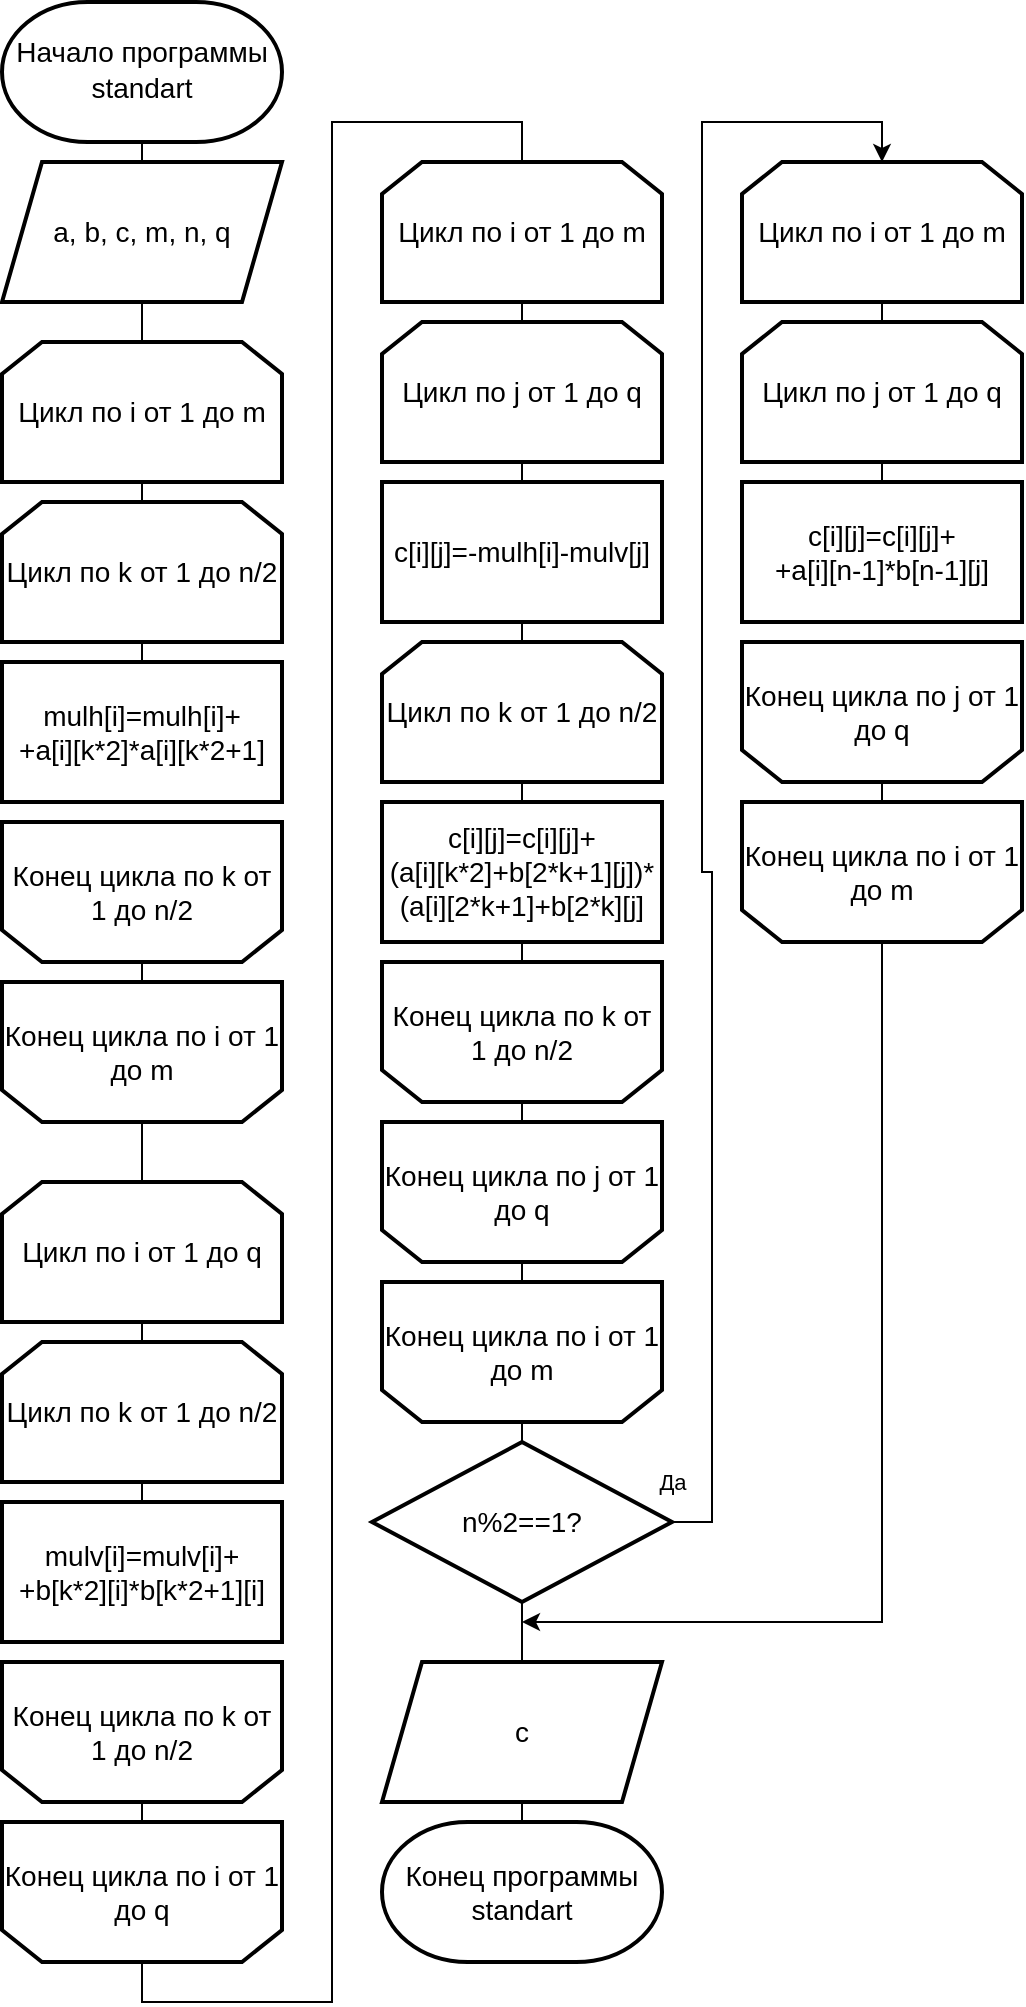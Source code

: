 <mxfile version="13.9.9" type="device"><diagram id="C5RBs43oDa-KdzZeNtuy" name="Page-1"><mxGraphModel dx="524" dy="1813" grid="1" gridSize="10" guides="1" tooltips="1" connect="1" arrows="1" fold="1" page="1" pageScale="1" pageWidth="827" pageHeight="1169" math="0" shadow="0"><root><mxCell id="WIyWlLk6GJQsqaUBKTNV-0"/><mxCell id="WIyWlLk6GJQsqaUBKTNV-1" parent="WIyWlLk6GJQsqaUBKTNV-0"/><mxCell id="T0Sb-ki2L3mLf5vHZTk4-0" style="edgeStyle=orthogonalEdgeStyle;rounded=0;orthogonalLoop=1;jettySize=auto;html=1;entryX=0.5;entryY=1;entryDx=0;entryDy=0;entryPerimeter=0;endArrow=none;endFill=0;" edge="1" parent="WIyWlLk6GJQsqaUBKTNV-1" source="T0Sb-ki2L3mLf5vHZTk4-2" target="T0Sb-ki2L3mLf5vHZTk4-1"><mxGeometry relative="1" as="geometry"/></mxCell><mxCell id="T0Sb-ki2L3mLf5vHZTk4-1" value="Начало программы&lt;br&gt;&lt;span style=&quot;line-height: 21px&quot;&gt;standart&lt;/span&gt;" style="strokeWidth=2;html=1;shape=mxgraph.flowchart.terminator;whiteSpace=wrap;fontSize=14;fontFamily=Helvetica;" vertex="1" parent="WIyWlLk6GJQsqaUBKTNV-1"><mxGeometry x="180" y="-50" width="140" height="70" as="geometry"/></mxCell><mxCell id="T0Sb-ki2L3mLf5vHZTk4-2" value="a, b, c, m, n, q" style="shape=parallelogram;perimeter=parallelogramPerimeter;whiteSpace=wrap;html=1;fixedSize=1;strokeWidth=2;fontSize=14;" vertex="1" parent="WIyWlLk6GJQsqaUBKTNV-1"><mxGeometry x="180" y="30" width="140" height="70" as="geometry"/></mxCell><mxCell id="T0Sb-ki2L3mLf5vHZTk4-4" value="mulh[i]=mulh[i]+&lt;br&gt;+a[i][k*2]*a[i][k*2+1]" style="rounded=0;whiteSpace=wrap;html=1;strokeWidth=2;fontSize=14;" vertex="1" parent="WIyWlLk6GJQsqaUBKTNV-1"><mxGeometry x="180" y="280" width="140" height="70" as="geometry"/></mxCell><mxCell id="T0Sb-ki2L3mLf5vHZTk4-11" style="edgeStyle=orthogonalEdgeStyle;rounded=0;orthogonalLoop=1;jettySize=auto;html=1;exitX=0.5;exitY=0;exitDx=0;exitDy=0;entryX=0.5;entryY=1;entryDx=0;entryDy=0;endArrow=none;endFill=0;" edge="1" parent="WIyWlLk6GJQsqaUBKTNV-1" target="T0Sb-ki2L3mLf5vHZTk4-14"><mxGeometry relative="1" as="geometry"><mxPoint x="250" y="280" as="sourcePoint"/></mxGeometry></mxCell><mxCell id="T0Sb-ki2L3mLf5vHZTk4-13" style="edgeStyle=orthogonalEdgeStyle;rounded=0;orthogonalLoop=1;jettySize=auto;html=1;exitX=0.5;exitY=0;exitDx=0;exitDy=0;entryX=0.5;entryY=1;entryDx=0;entryDy=0;endArrow=none;endFill=0;" edge="1" parent="WIyWlLk6GJQsqaUBKTNV-1" source="T0Sb-ki2L3mLf5vHZTk4-14" target="T0Sb-ki2L3mLf5vHZTk4-16"><mxGeometry relative="1" as="geometry"/></mxCell><mxCell id="T0Sb-ki2L3mLf5vHZTk4-14" value="&lt;span style=&quot;font-size: 14px&quot;&gt;Цикл по k от 1 до n/2&lt;/span&gt;" style="shape=loopLimit;whiteSpace=wrap;html=1;strokeWidth=2;" vertex="1" parent="WIyWlLk6GJQsqaUBKTNV-1"><mxGeometry x="180" y="200" width="140" height="70" as="geometry"/></mxCell><mxCell id="T0Sb-ki2L3mLf5vHZTk4-15" style="edgeStyle=orthogonalEdgeStyle;rounded=0;orthogonalLoop=1;jettySize=auto;html=1;exitX=0.5;exitY=0;exitDx=0;exitDy=0;entryX=0.5;entryY=1;entryDx=0;entryDy=0;endArrow=none;endFill=0;" edge="1" parent="WIyWlLk6GJQsqaUBKTNV-1" source="T0Sb-ki2L3mLf5vHZTk4-16" target="T0Sb-ki2L3mLf5vHZTk4-2"><mxGeometry relative="1" as="geometry"/></mxCell><mxCell id="T0Sb-ki2L3mLf5vHZTk4-16" value="&lt;span style=&quot;font-size: 14px&quot;&gt;Цикл по i от 1 до m&lt;/span&gt;" style="shape=loopLimit;whiteSpace=wrap;html=1;strokeWidth=2;" vertex="1" parent="WIyWlLk6GJQsqaUBKTNV-1"><mxGeometry x="180" y="120" width="140" height="70" as="geometry"/></mxCell><mxCell id="T0Sb-ki2L3mLf5vHZTk4-18" value="&lt;span style=&quot;font-size: 14px&quot;&gt;Конец цикла&amp;nbsp;&lt;/span&gt;&lt;span style=&quot;font-size: 14px&quot;&gt;по k от 1 до n/2&lt;/span&gt;" style="shape=loopLimit;whiteSpace=wrap;html=1;strokeWidth=2;direction=west;" vertex="1" parent="WIyWlLk6GJQsqaUBKTNV-1"><mxGeometry x="180" y="360" width="140" height="70" as="geometry"/></mxCell><mxCell id="T0Sb-ki2L3mLf5vHZTk4-19" style="edgeStyle=orthogonalEdgeStyle;rounded=0;orthogonalLoop=1;jettySize=auto;html=1;exitX=0.5;exitY=1;exitDx=0;exitDy=0;entryX=0.5;entryY=0;entryDx=0;entryDy=0;endArrow=none;endFill=0;" edge="1" parent="WIyWlLk6GJQsqaUBKTNV-1" source="T0Sb-ki2L3mLf5vHZTk4-20" target="T0Sb-ki2L3mLf5vHZTk4-18"><mxGeometry relative="1" as="geometry"/></mxCell><mxCell id="T0Sb-ki2L3mLf5vHZTk4-57" style="edgeStyle=orthogonalEdgeStyle;rounded=0;orthogonalLoop=1;jettySize=auto;html=1;exitX=0.5;exitY=0;exitDx=0;exitDy=0;entryX=0.5;entryY=0;entryDx=0;entryDy=0;endArrow=none;endFill=0;" edge="1" parent="WIyWlLk6GJQsqaUBKTNV-1" source="T0Sb-ki2L3mLf5vHZTk4-20" target="T0Sb-ki2L3mLf5vHZTk4-25"><mxGeometry relative="1" as="geometry"/></mxCell><mxCell id="T0Sb-ki2L3mLf5vHZTk4-20" value="&lt;span style=&quot;font-size: 14px&quot;&gt;Конец цикла&amp;nbsp;&lt;/span&gt;&lt;span style=&quot;font-size: 14px&quot;&gt;по i от 1 до m&lt;/span&gt;" style="shape=loopLimit;whiteSpace=wrap;html=1;strokeWidth=2;direction=west;" vertex="1" parent="WIyWlLk6GJQsqaUBKTNV-1"><mxGeometry x="180" y="440" width="140" height="70" as="geometry"/></mxCell><mxCell id="T0Sb-ki2L3mLf5vHZTk4-21" value="mulv[i]=mulv[i]+&lt;br&gt;+b[k*2][i]*b[k*2+1][i]" style="rounded=0;whiteSpace=wrap;html=1;strokeWidth=2;fontSize=14;" vertex="1" parent="WIyWlLk6GJQsqaUBKTNV-1"><mxGeometry x="180" y="700" width="140" height="70" as="geometry"/></mxCell><mxCell id="T0Sb-ki2L3mLf5vHZTk4-22" style="edgeStyle=orthogonalEdgeStyle;rounded=0;orthogonalLoop=1;jettySize=auto;html=1;exitX=0.5;exitY=0;exitDx=0;exitDy=0;entryX=0.5;entryY=1;entryDx=0;entryDy=0;endArrow=none;endFill=0;" edge="1" parent="WIyWlLk6GJQsqaUBKTNV-1" target="T0Sb-ki2L3mLf5vHZTk4-24"><mxGeometry relative="1" as="geometry"><mxPoint x="250" y="700" as="sourcePoint"/></mxGeometry></mxCell><mxCell id="T0Sb-ki2L3mLf5vHZTk4-23" style="edgeStyle=orthogonalEdgeStyle;rounded=0;orthogonalLoop=1;jettySize=auto;html=1;exitX=0.5;exitY=0;exitDx=0;exitDy=0;entryX=0.5;entryY=1;entryDx=0;entryDy=0;endArrow=none;endFill=0;" edge="1" parent="WIyWlLk6GJQsqaUBKTNV-1" source="T0Sb-ki2L3mLf5vHZTk4-24" target="T0Sb-ki2L3mLf5vHZTk4-25"><mxGeometry relative="1" as="geometry"/></mxCell><mxCell id="T0Sb-ki2L3mLf5vHZTk4-24" value="&lt;span style=&quot;font-size: 14px&quot;&gt;Цикл по k от 1 до n/2&lt;/span&gt;" style="shape=loopLimit;whiteSpace=wrap;html=1;strokeWidth=2;" vertex="1" parent="WIyWlLk6GJQsqaUBKTNV-1"><mxGeometry x="180" y="620" width="140" height="70" as="geometry"/></mxCell><mxCell id="T0Sb-ki2L3mLf5vHZTk4-25" value="&lt;span style=&quot;font-size: 14px&quot;&gt;Цикл по i от 1 до q&lt;/span&gt;" style="shape=loopLimit;whiteSpace=wrap;html=1;strokeWidth=2;" vertex="1" parent="WIyWlLk6GJQsqaUBKTNV-1"><mxGeometry x="180" y="540" width="140" height="70" as="geometry"/></mxCell><mxCell id="T0Sb-ki2L3mLf5vHZTk4-26" value="&lt;span style=&quot;font-size: 14px&quot;&gt;Конец цикла&amp;nbsp;&lt;/span&gt;&lt;span style=&quot;font-size: 14px&quot;&gt;по k от 1 до n/2&lt;/span&gt;" style="shape=loopLimit;whiteSpace=wrap;html=1;strokeWidth=2;direction=west;" vertex="1" parent="WIyWlLk6GJQsqaUBKTNV-1"><mxGeometry x="180" y="780" width="140" height="70" as="geometry"/></mxCell><mxCell id="T0Sb-ki2L3mLf5vHZTk4-27" style="edgeStyle=orthogonalEdgeStyle;rounded=0;orthogonalLoop=1;jettySize=auto;html=1;exitX=0.5;exitY=1;exitDx=0;exitDy=0;entryX=0.5;entryY=0;entryDx=0;entryDy=0;endArrow=none;endFill=0;" edge="1" parent="WIyWlLk6GJQsqaUBKTNV-1" source="T0Sb-ki2L3mLf5vHZTk4-28" target="T0Sb-ki2L3mLf5vHZTk4-26"><mxGeometry relative="1" as="geometry"/></mxCell><mxCell id="T0Sb-ki2L3mLf5vHZTk4-62" style="edgeStyle=orthogonalEdgeStyle;rounded=0;orthogonalLoop=1;jettySize=auto;html=1;exitX=0.5;exitY=0;exitDx=0;exitDy=0;entryX=0.5;entryY=0;entryDx=0;entryDy=0;endArrow=none;endFill=0;" edge="1" parent="WIyWlLk6GJQsqaUBKTNV-1" source="T0Sb-ki2L3mLf5vHZTk4-28" target="T0Sb-ki2L3mLf5vHZTk4-33"><mxGeometry relative="1" as="geometry"/></mxCell><mxCell id="T0Sb-ki2L3mLf5vHZTk4-28" value="&lt;span style=&quot;font-size: 14px&quot;&gt;Конец цикла&amp;nbsp;&lt;/span&gt;&lt;span style=&quot;font-size: 14px&quot;&gt;по i от 1 до q&lt;/span&gt;" style="shape=loopLimit;whiteSpace=wrap;html=1;strokeWidth=2;direction=west;" vertex="1" parent="WIyWlLk6GJQsqaUBKTNV-1"><mxGeometry x="180" y="860" width="140" height="70" as="geometry"/></mxCell><mxCell id="T0Sb-ki2L3mLf5vHZTk4-58" style="edgeStyle=orthogonalEdgeStyle;rounded=0;orthogonalLoop=1;jettySize=auto;html=1;exitX=0.5;exitY=1;exitDx=0;exitDy=0;entryX=0.5;entryY=0;entryDx=0;entryDy=0;endArrow=none;endFill=0;" edge="1" parent="WIyWlLk6GJQsqaUBKTNV-1" source="T0Sb-ki2L3mLf5vHZTk4-29" target="T0Sb-ki2L3mLf5vHZTk4-45"><mxGeometry relative="1" as="geometry"/></mxCell><mxCell id="T0Sb-ki2L3mLf5vHZTk4-29" value="c[i][j]=-mulh[i]-mulv[j]" style="rounded=0;whiteSpace=wrap;html=1;strokeWidth=2;fontSize=14;" vertex="1" parent="WIyWlLk6GJQsqaUBKTNV-1"><mxGeometry x="370" y="190" width="140" height="70" as="geometry"/></mxCell><mxCell id="T0Sb-ki2L3mLf5vHZTk4-30" style="edgeStyle=orthogonalEdgeStyle;rounded=0;orthogonalLoop=1;jettySize=auto;html=1;exitX=0.5;exitY=0;exitDx=0;exitDy=0;entryX=0.5;entryY=1;entryDx=0;entryDy=0;endArrow=none;endFill=0;" edge="1" parent="WIyWlLk6GJQsqaUBKTNV-1" target="T0Sb-ki2L3mLf5vHZTk4-32"><mxGeometry relative="1" as="geometry"><mxPoint x="440" y="190" as="sourcePoint"/></mxGeometry></mxCell><mxCell id="T0Sb-ki2L3mLf5vHZTk4-31" style="edgeStyle=orthogonalEdgeStyle;rounded=0;orthogonalLoop=1;jettySize=auto;html=1;exitX=0.5;exitY=0;exitDx=0;exitDy=0;entryX=0.5;entryY=1;entryDx=0;entryDy=0;endArrow=none;endFill=0;" edge="1" parent="WIyWlLk6GJQsqaUBKTNV-1" source="T0Sb-ki2L3mLf5vHZTk4-32" target="T0Sb-ki2L3mLf5vHZTk4-33"><mxGeometry relative="1" as="geometry"/></mxCell><mxCell id="T0Sb-ki2L3mLf5vHZTk4-32" value="&lt;span style=&quot;font-size: 14px&quot;&gt;Цикл по j от 1 до q&lt;/span&gt;" style="shape=loopLimit;whiteSpace=wrap;html=1;strokeWidth=2;" vertex="1" parent="WIyWlLk6GJQsqaUBKTNV-1"><mxGeometry x="370" y="110" width="140" height="70" as="geometry"/></mxCell><mxCell id="T0Sb-ki2L3mLf5vHZTk4-33" value="&lt;span style=&quot;font-size: 14px&quot;&gt;Цикл по i от 1 до m&lt;/span&gt;" style="shape=loopLimit;whiteSpace=wrap;html=1;strokeWidth=2;" vertex="1" parent="WIyWlLk6GJQsqaUBKTNV-1"><mxGeometry x="370" y="30" width="140" height="70" as="geometry"/></mxCell><mxCell id="T0Sb-ki2L3mLf5vHZTk4-34" value="&lt;span style=&quot;font-size: 14px&quot;&gt;Конец цикла&amp;nbsp;&lt;/span&gt;&lt;span style=&quot;font-size: 14px&quot;&gt;по j от 1 до q&lt;/span&gt;" style="shape=loopLimit;whiteSpace=wrap;html=1;strokeWidth=2;direction=west;" vertex="1" parent="WIyWlLk6GJQsqaUBKTNV-1"><mxGeometry x="370" y="510" width="140" height="70" as="geometry"/></mxCell><mxCell id="T0Sb-ki2L3mLf5vHZTk4-35" style="edgeStyle=orthogonalEdgeStyle;rounded=0;orthogonalLoop=1;jettySize=auto;html=1;exitX=0.5;exitY=1;exitDx=0;exitDy=0;entryX=0.5;entryY=0;entryDx=0;entryDy=0;endArrow=none;endFill=0;" edge="1" parent="WIyWlLk6GJQsqaUBKTNV-1" source="T0Sb-ki2L3mLf5vHZTk4-36" target="T0Sb-ki2L3mLf5vHZTk4-34"><mxGeometry relative="1" as="geometry"/></mxCell><mxCell id="T0Sb-ki2L3mLf5vHZTk4-36" value="&lt;span style=&quot;font-size: 14px&quot;&gt;Конец цикла&amp;nbsp;&lt;/span&gt;&lt;span style=&quot;font-size: 14px&quot;&gt;по i от 1 до m&lt;/span&gt;" style="shape=loopLimit;whiteSpace=wrap;html=1;strokeWidth=2;direction=west;" vertex="1" parent="WIyWlLk6GJQsqaUBKTNV-1"><mxGeometry x="370" y="590" width="140" height="70" as="geometry"/></mxCell><mxCell id="T0Sb-ki2L3mLf5vHZTk4-37" value="c[i][j]=c[i][j]+&lt;br&gt;(a[i][k*2]+b[2*k+1][j])*&lt;br&gt;(a[i][2*k+1]+b[2*k][j]" style="rounded=0;whiteSpace=wrap;html=1;strokeWidth=2;fontSize=14;" vertex="1" parent="WIyWlLk6GJQsqaUBKTNV-1"><mxGeometry x="370" y="350" width="140" height="70" as="geometry"/></mxCell><mxCell id="T0Sb-ki2L3mLf5vHZTk4-39" value="&lt;span style=&quot;font-size: 14px&quot;&gt;Цикл по k от 1 до n/2&lt;/span&gt;" style="shape=loopLimit;whiteSpace=wrap;html=1;strokeWidth=2;" vertex="1" parent="WIyWlLk6GJQsqaUBKTNV-1"><mxGeometry x="370" y="270" width="140" height="70" as="geometry"/></mxCell><mxCell id="T0Sb-ki2L3mLf5vHZTk4-40" value="&lt;span style=&quot;font-size: 14px&quot;&gt;Конец цикла&amp;nbsp;&lt;/span&gt;&lt;span style=&quot;font-size: 14px&quot;&gt;по k от 1 до n/2&lt;/span&gt;" style="shape=loopLimit;whiteSpace=wrap;html=1;strokeWidth=2;direction=west;" vertex="1" parent="WIyWlLk6GJQsqaUBKTNV-1"><mxGeometry x="370" y="430" width="140" height="70" as="geometry"/></mxCell><mxCell id="T0Sb-ki2L3mLf5vHZTk4-60" style="edgeStyle=orthogonalEdgeStyle;rounded=0;orthogonalLoop=1;jettySize=auto;html=1;entryX=0.5;entryY=0;entryDx=0;entryDy=0;endArrow=none;endFill=0;" edge="1" parent="WIyWlLk6GJQsqaUBKTNV-1" source="T0Sb-ki2L3mLf5vHZTk4-45" target="T0Sb-ki2L3mLf5vHZTk4-56"><mxGeometry relative="1" as="geometry"/></mxCell><mxCell id="T0Sb-ki2L3mLf5vHZTk4-61" value="Да" style="edgeStyle=orthogonalEdgeStyle;rounded=0;orthogonalLoop=1;jettySize=auto;html=1;exitX=1;exitY=0.5;exitDx=0;exitDy=0;entryX=0.5;entryY=0;entryDx=0;entryDy=0;endArrow=classic;endFill=1;" edge="1" parent="WIyWlLk6GJQsqaUBKTNV-1" source="T0Sb-ki2L3mLf5vHZTk4-45" target="T0Sb-ki2L3mLf5vHZTk4-50"><mxGeometry x="-0.904" y="20" relative="1" as="geometry"><mxPoint as="offset"/></mxGeometry></mxCell><mxCell id="T0Sb-ki2L3mLf5vHZTk4-45" value="&lt;span style=&quot;font-size: 14px&quot;&gt;n%2==1?&lt;/span&gt;" style="rhombus;whiteSpace=wrap;html=1;strokeWidth=2;fontSize=14;" vertex="1" parent="WIyWlLk6GJQsqaUBKTNV-1"><mxGeometry x="365" y="670" width="150" height="80" as="geometry"/></mxCell><mxCell id="T0Sb-ki2L3mLf5vHZTk4-46" value="c[i][j]=c[i][j]+&lt;br&gt;+a[i][n-1]*b[n-1][j]" style="rounded=0;whiteSpace=wrap;html=1;strokeWidth=2;fontSize=14;" vertex="1" parent="WIyWlLk6GJQsqaUBKTNV-1"><mxGeometry x="550" y="190" width="140" height="70" as="geometry"/></mxCell><mxCell id="T0Sb-ki2L3mLf5vHZTk4-47" style="edgeStyle=orthogonalEdgeStyle;rounded=0;orthogonalLoop=1;jettySize=auto;html=1;exitX=0.5;exitY=0;exitDx=0;exitDy=0;entryX=0.5;entryY=1;entryDx=0;entryDy=0;endArrow=none;endFill=0;" edge="1" parent="WIyWlLk6GJQsqaUBKTNV-1" target="T0Sb-ki2L3mLf5vHZTk4-49"><mxGeometry relative="1" as="geometry"><mxPoint x="620" y="190" as="sourcePoint"/></mxGeometry></mxCell><mxCell id="T0Sb-ki2L3mLf5vHZTk4-48" style="edgeStyle=orthogonalEdgeStyle;rounded=0;orthogonalLoop=1;jettySize=auto;html=1;exitX=0.5;exitY=0;exitDx=0;exitDy=0;entryX=0.5;entryY=1;entryDx=0;entryDy=0;endArrow=none;endFill=0;" edge="1" parent="WIyWlLk6GJQsqaUBKTNV-1" source="T0Sb-ki2L3mLf5vHZTk4-49" target="T0Sb-ki2L3mLf5vHZTk4-50"><mxGeometry relative="1" as="geometry"/></mxCell><mxCell id="T0Sb-ki2L3mLf5vHZTk4-49" value="&lt;span style=&quot;font-size: 14px&quot;&gt;Цикл по j от 1 до q&lt;/span&gt;" style="shape=loopLimit;whiteSpace=wrap;html=1;strokeWidth=2;" vertex="1" parent="WIyWlLk6GJQsqaUBKTNV-1"><mxGeometry x="550" y="110" width="140" height="70" as="geometry"/></mxCell><mxCell id="T0Sb-ki2L3mLf5vHZTk4-50" value="&lt;span style=&quot;font-size: 14px&quot;&gt;Цикл по i от 1 до m&lt;/span&gt;" style="shape=loopLimit;whiteSpace=wrap;html=1;strokeWidth=2;" vertex="1" parent="WIyWlLk6GJQsqaUBKTNV-1"><mxGeometry x="550" y="30" width="140" height="70" as="geometry"/></mxCell><mxCell id="T0Sb-ki2L3mLf5vHZTk4-51" value="&lt;span style=&quot;font-size: 14px&quot;&gt;Конец цикла&amp;nbsp;&lt;/span&gt;&lt;span style=&quot;font-size: 14px&quot;&gt;по j от 1 до q&lt;/span&gt;" style="shape=loopLimit;whiteSpace=wrap;html=1;strokeWidth=2;direction=west;" vertex="1" parent="WIyWlLk6GJQsqaUBKTNV-1"><mxGeometry x="550" y="270" width="140" height="70" as="geometry"/></mxCell><mxCell id="T0Sb-ki2L3mLf5vHZTk4-52" style="edgeStyle=orthogonalEdgeStyle;rounded=0;orthogonalLoop=1;jettySize=auto;html=1;exitX=0.5;exitY=1;exitDx=0;exitDy=0;entryX=0.5;entryY=0;entryDx=0;entryDy=0;endArrow=none;endFill=0;" edge="1" parent="WIyWlLk6GJQsqaUBKTNV-1" source="T0Sb-ki2L3mLf5vHZTk4-53" target="T0Sb-ki2L3mLf5vHZTk4-51"><mxGeometry relative="1" as="geometry"/></mxCell><mxCell id="T0Sb-ki2L3mLf5vHZTk4-63" style="edgeStyle=orthogonalEdgeStyle;rounded=0;orthogonalLoop=1;jettySize=auto;html=1;endArrow=classic;endFill=1;" edge="1" parent="WIyWlLk6GJQsqaUBKTNV-1" source="T0Sb-ki2L3mLf5vHZTk4-53"><mxGeometry relative="1" as="geometry"><mxPoint x="440" y="760" as="targetPoint"/><Array as="points"><mxPoint x="620" y="760"/><mxPoint x="440" y="760"/></Array></mxGeometry></mxCell><mxCell id="T0Sb-ki2L3mLf5vHZTk4-53" value="&lt;span style=&quot;font-size: 14px&quot;&gt;Конец цикла&amp;nbsp;&lt;/span&gt;&lt;span style=&quot;font-size: 14px&quot;&gt;по i от 1 до m&lt;/span&gt;" style="shape=loopLimit;whiteSpace=wrap;html=1;strokeWidth=2;direction=west;" vertex="1" parent="WIyWlLk6GJQsqaUBKTNV-1"><mxGeometry x="550" y="350" width="140" height="70" as="geometry"/></mxCell><mxCell id="T0Sb-ki2L3mLf5vHZTk4-54" value="Конец программы standart" style="strokeWidth=2;html=1;shape=mxgraph.flowchart.terminator;whiteSpace=wrap;fontSize=14;" vertex="1" parent="WIyWlLk6GJQsqaUBKTNV-1"><mxGeometry x="370" y="860" width="140" height="70" as="geometry"/></mxCell><mxCell id="T0Sb-ki2L3mLf5vHZTk4-55" style="edgeStyle=orthogonalEdgeStyle;rounded=0;orthogonalLoop=1;jettySize=auto;html=1;exitX=0.5;exitY=1;exitDx=0;exitDy=0;entryX=0.5;entryY=0;entryDx=0;entryDy=0;entryPerimeter=0;endArrow=none;endFill=0;fontSize=14;" edge="1" parent="WIyWlLk6GJQsqaUBKTNV-1" source="T0Sb-ki2L3mLf5vHZTk4-56" target="T0Sb-ki2L3mLf5vHZTk4-54"><mxGeometry relative="1" as="geometry"/></mxCell><mxCell id="T0Sb-ki2L3mLf5vHZTk4-56" value="c" style="shape=parallelogram;perimeter=parallelogramPerimeter;whiteSpace=wrap;html=1;fixedSize=1;strokeWidth=2;fontSize=14;" vertex="1" parent="WIyWlLk6GJQsqaUBKTNV-1"><mxGeometry x="370" y="780" width="140" height="70" as="geometry"/></mxCell></root></mxGraphModel></diagram></mxfile>